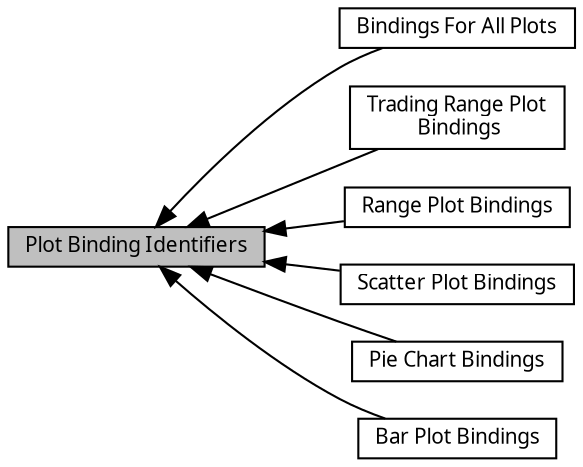 digraph "Plot Binding Identifiers"
{
  bgcolor="transparent";
  edge [fontname="Lucinda Grande",fontsize="10",labelfontname="Lucinda Grande",labelfontsize="10"];
  node [fontname="Lucinda Grande",fontsize="10",shape=box];
  rankdir=LR;
  Node1 [label="Plot Binding Identifiers",height=0.2,width=0.4,color="black", fillcolor="grey75", style="filled", fontcolor="black",tooltip="Binding identifiers for all plots."];
  Node4 [label="Bindings For All Plots",height=0.2,width=0.4,color="black",URL="$group__plot_bindings_all_plots.html",tooltip="Binding identifiers for all plots."];
  Node7 [label="Trading Range Plot\l Bindings",height=0.2,width=0.4,color="black",URL="$group__plot_bindings_trading_range_plot.html",tooltip="Binding identifiers for trading range plots."];
  Node5 [label="Range Plot Bindings",height=0.2,width=0.4,color="black",URL="$group__plot_bindings_range_plot.html",tooltip="Binding identifiers for range plots."];
  Node6 [label="Scatter Plot Bindings",height=0.2,width=0.4,color="black",URL="$group__plot_bindings_scatter_plot.html",tooltip="Binding identifiers for scatter plots."];
  Node3 [label="Pie Chart Bindings",height=0.2,width=0.4,color="black",URL="$group__plot_bindings_pie_chart.html",tooltip="Binding identifiers for pie charts."];
  Node2 [label="Bar Plot Bindings",height=0.2,width=0.4,color="black",URL="$group__plot_bindings_bar_plot.html",tooltip="Binding identifiers for bar plots."];
  Node1->Node2 [shape=plaintext, dir="back", style="solid"];
  Node1->Node3 [shape=plaintext, dir="back", style="solid"];
  Node1->Node4 [shape=plaintext, dir="back", style="solid"];
  Node1->Node5 [shape=plaintext, dir="back", style="solid"];
  Node1->Node6 [shape=plaintext, dir="back", style="solid"];
  Node1->Node7 [shape=plaintext, dir="back", style="solid"];
}

